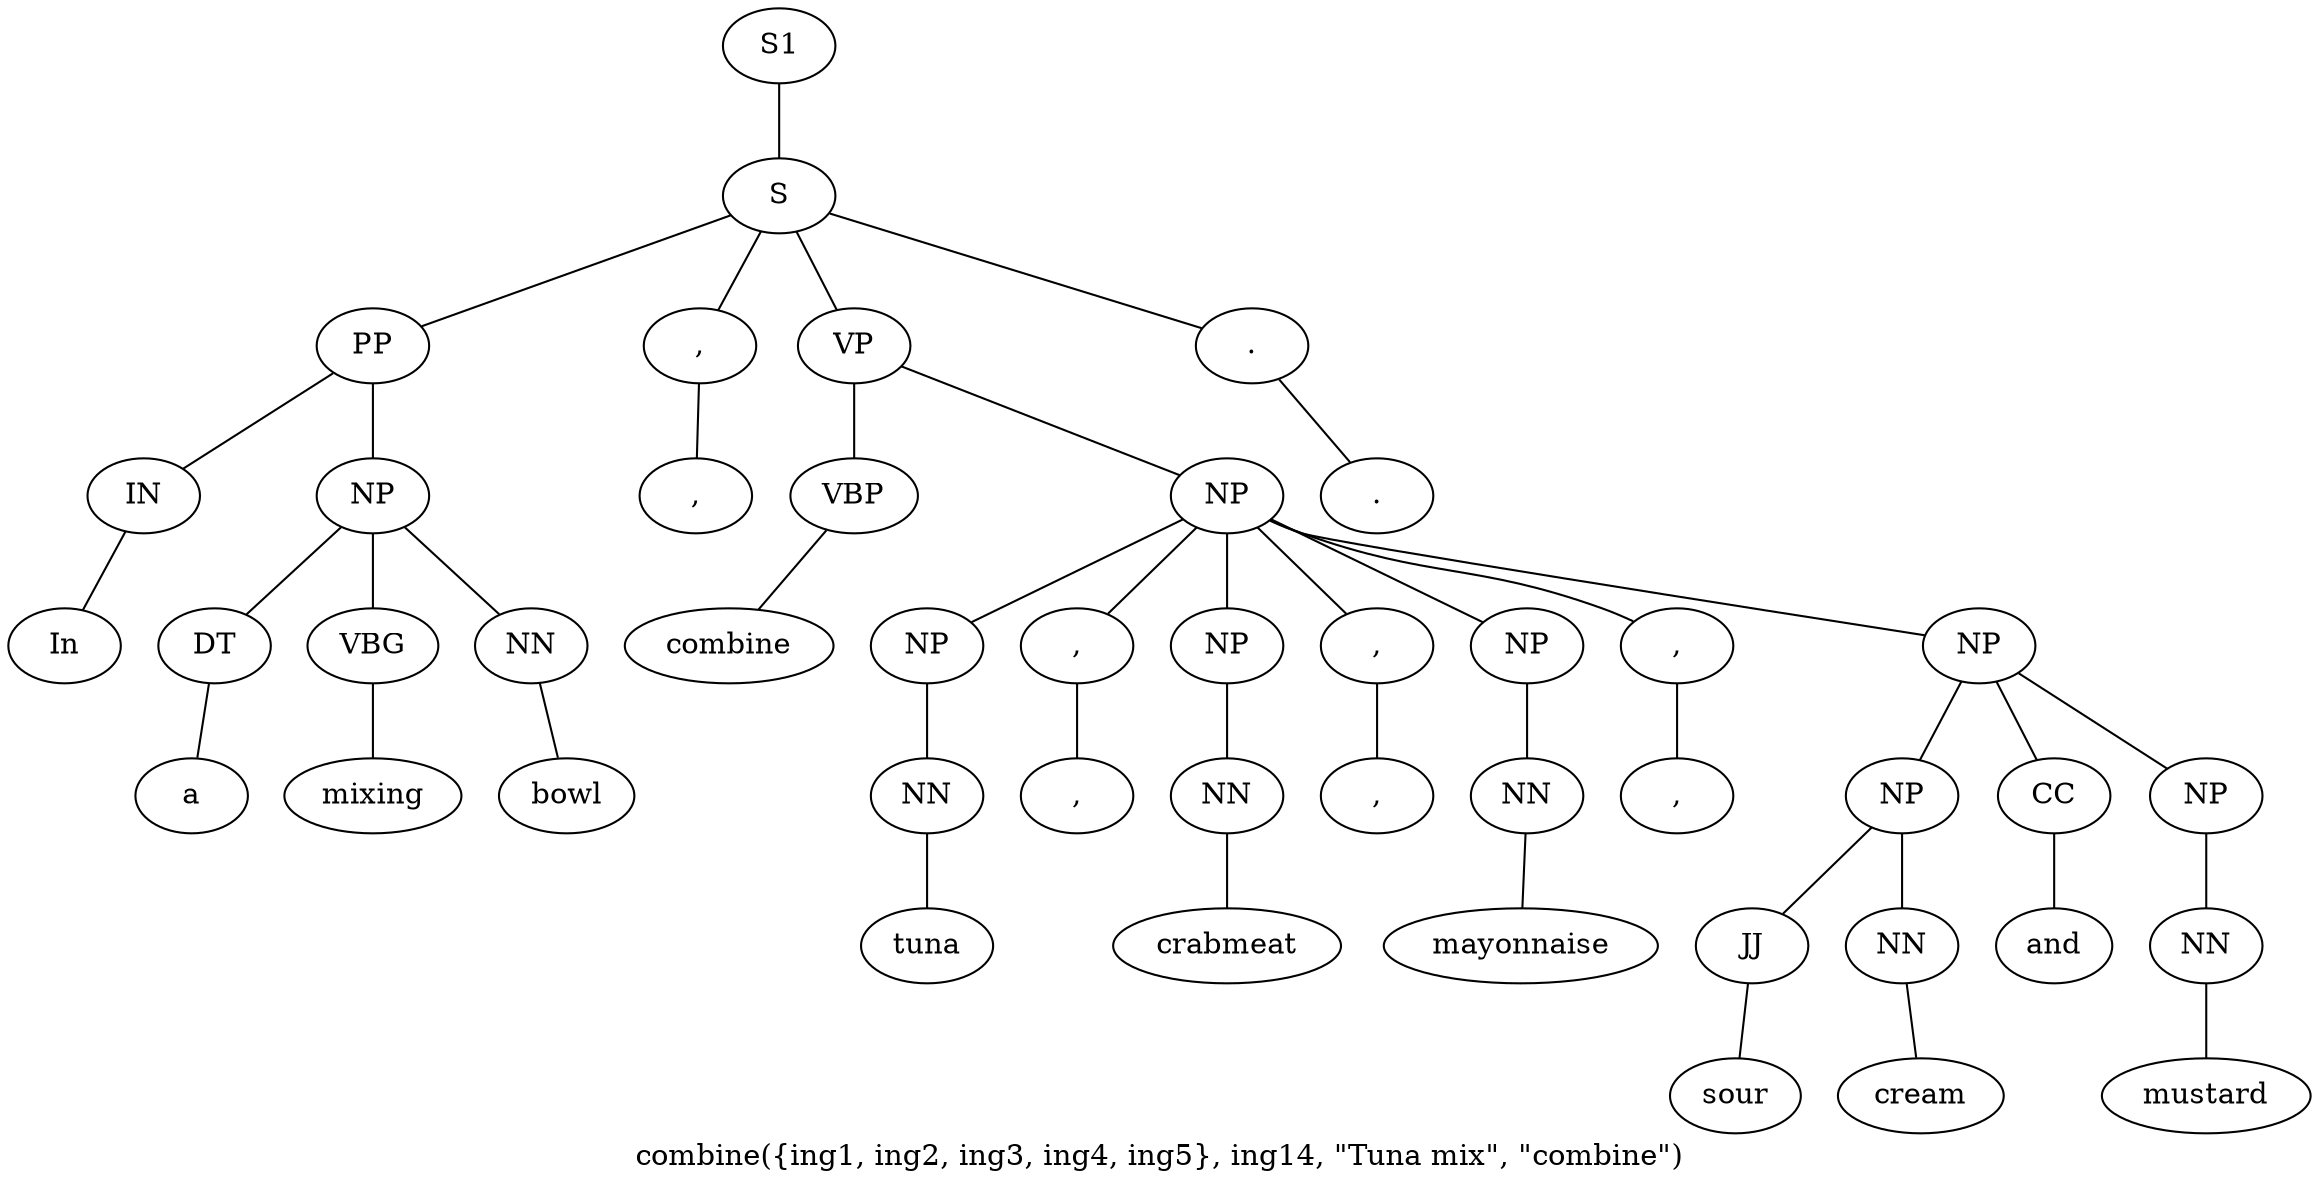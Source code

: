 graph SyntaxGraph {
	label = "combine({ing1, ing2, ing3, ing4, ing5}, ing14, \"Tuna mix\", \"combine\")";
	Node0 [label="S1"];
	Node1 [label="S"];
	Node2 [label="PP"];
	Node3 [label="IN"];
	Node4 [label="In"];
	Node5 [label="NP"];
	Node6 [label="DT"];
	Node7 [label="a"];
	Node8 [label="VBG"];
	Node9 [label="mixing"];
	Node10 [label="NN"];
	Node11 [label="bowl"];
	Node12 [label=","];
	Node13 [label=","];
	Node14 [label="VP"];
	Node15 [label="VBP"];
	Node16 [label="combine"];
	Node17 [label="NP"];
	Node18 [label="NP"];
	Node19 [label="NN"];
	Node20 [label="tuna"];
	Node21 [label=","];
	Node22 [label=","];
	Node23 [label="NP"];
	Node24 [label="NN"];
	Node25 [label="crabmeat"];
	Node26 [label=","];
	Node27 [label=","];
	Node28 [label="NP"];
	Node29 [label="NN"];
	Node30 [label="mayonnaise"];
	Node31 [label=","];
	Node32 [label=","];
	Node33 [label="NP"];
	Node34 [label="NP"];
	Node35 [label="JJ"];
	Node36 [label="sour"];
	Node37 [label="NN"];
	Node38 [label="cream"];
	Node39 [label="CC"];
	Node40 [label="and"];
	Node41 [label="NP"];
	Node42 [label="NN"];
	Node43 [label="mustard"];
	Node44 [label="."];
	Node45 [label="."];

	Node0 -- Node1;
	Node1 -- Node2;
	Node1 -- Node12;
	Node1 -- Node14;
	Node1 -- Node44;
	Node2 -- Node3;
	Node2 -- Node5;
	Node3 -- Node4;
	Node5 -- Node6;
	Node5 -- Node8;
	Node5 -- Node10;
	Node6 -- Node7;
	Node8 -- Node9;
	Node10 -- Node11;
	Node12 -- Node13;
	Node14 -- Node15;
	Node14 -- Node17;
	Node15 -- Node16;
	Node17 -- Node18;
	Node17 -- Node21;
	Node17 -- Node23;
	Node17 -- Node26;
	Node17 -- Node28;
	Node17 -- Node31;
	Node17 -- Node33;
	Node18 -- Node19;
	Node19 -- Node20;
	Node21 -- Node22;
	Node23 -- Node24;
	Node24 -- Node25;
	Node26 -- Node27;
	Node28 -- Node29;
	Node29 -- Node30;
	Node31 -- Node32;
	Node33 -- Node34;
	Node33 -- Node39;
	Node33 -- Node41;
	Node34 -- Node35;
	Node34 -- Node37;
	Node35 -- Node36;
	Node37 -- Node38;
	Node39 -- Node40;
	Node41 -- Node42;
	Node42 -- Node43;
	Node44 -- Node45;
}